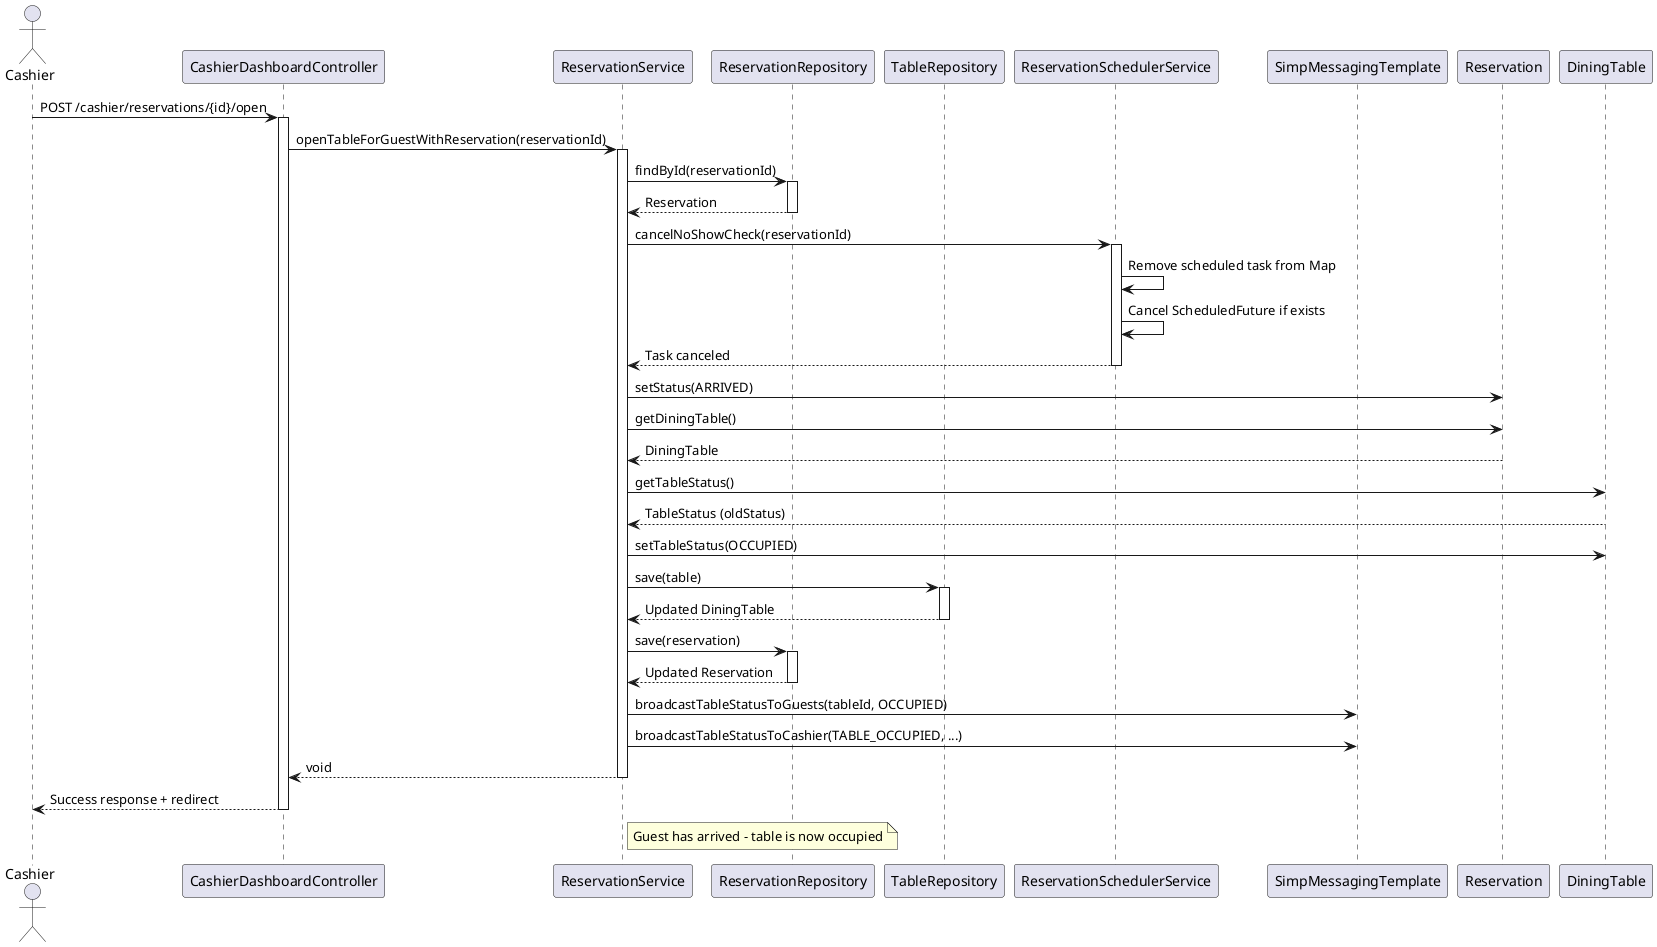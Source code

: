 @startuml Open Table for Reservation Sequence Diagram

actor Cashier
participant "CashierDashboardController" as Controller
participant "ReservationService" as Service
participant "ReservationRepository" as Repo
participant "TableRepository" as TableRepo
participant "ReservationSchedulerService" as Scheduler
participant "SimpMessagingTemplate" as WebSocket
participant "Reservation" as Entity
participant "DiningTable" as Table

Cashier -> Controller: POST /cashier/reservations/{id}/open
activate Controller

Controller -> Service: openTableForGuestWithReservation(reservationId)
activate Service

Service -> Repo: findById(reservationId)
activate Repo
Repo --> Service: Reservation
deactivate Repo

Service -> Scheduler: cancelNoShowCheck(reservationId)
activate Scheduler
Scheduler -> Scheduler: Remove scheduled task from Map
Scheduler -> Scheduler: Cancel ScheduledFuture if exists
Scheduler --> Service: Task canceled
deactivate Scheduler

Service -> Entity: setStatus(ARRIVED)
Service -> Entity: getDiningTable()
Entity --> Service: DiningTable

Service -> Table: getTableStatus()
Table --> Service: TableStatus (oldStatus)

Service -> Table: setTableStatus(OCCUPIED)
Service -> TableRepo: save(table)
activate TableRepo
TableRepo --> Service: Updated DiningTable
deactivate TableRepo

Service -> Repo: save(reservation)
activate Repo
Repo --> Service: Updated Reservation
deactivate Repo

Service -> WebSocket: broadcastTableStatusToGuests(tableId, OCCUPIED)
Service -> WebSocket: broadcastTableStatusToCashier(TABLE_OCCUPIED, ...)

Service --> Controller: void
deactivate Service

Controller --> Cashier: Success response + redirect
deactivate Controller

note right of Service: Guest has arrived - table is now occupied

@enduml
